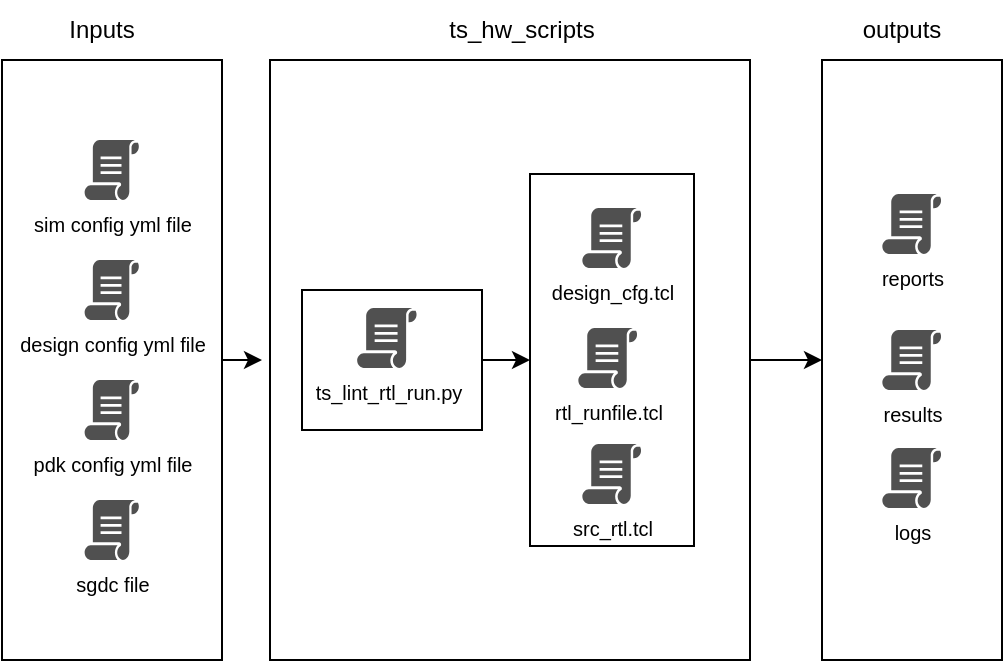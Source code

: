 <mxfile version="20.6.0" type="device" pages="2"><diagram id="jFdhfKbmURFWaf7ixMm8" name="Use Model"><mxGraphModel dx="550" dy="285" grid="1" gridSize="10" guides="1" tooltips="1" connect="1" arrows="1" fold="1" page="1" pageScale="1" pageWidth="583" pageHeight="413" math="0" shadow="0"><root><mxCell id="0"/><mxCell id="1" parent="0"/><mxCell id="jPvFryKgFtjvBiF-Q0ON-2" style="edgeStyle=orthogonalEdgeStyle;rounded=0;orthogonalLoop=1;jettySize=auto;html=1;entryX=0;entryY=0.5;entryDx=0;entryDy=0;" edge="1" parent="1" source="i1ndRk7nxDFs8ZnvUYoM-52" target="RiVzk0aIQjkwZrweAkkW-9"><mxGeometry relative="1" as="geometry"/></mxCell><mxCell id="i1ndRk7nxDFs8ZnvUYoM-52" value="" style="rounded=0;whiteSpace=wrap;html=1;strokeColor=default;" parent="1" vertex="1"><mxGeometry x="174" y="60" width="240" height="300" as="geometry"/></mxCell><mxCell id="hPIhucIcW4nerp2zSTG0-4" value="" style="rounded=0;whiteSpace=wrap;html=1;fontSize=8;" parent="1" vertex="1"><mxGeometry x="304" y="117" width="82" height="186" as="geometry"/></mxCell><mxCell id="iin1sQx0yp8m8cWAbRBi-4" style="edgeStyle=orthogonalEdgeStyle;rounded=0;orthogonalLoop=1;jettySize=auto;html=1;" edge="1" parent="1" source="i1ndRk7nxDFs8ZnvUYoM-46" target="hPIhucIcW4nerp2zSTG0-4"><mxGeometry relative="1" as="geometry"/></mxCell><mxCell id="i1ndRk7nxDFs8ZnvUYoM-46" value="" style="rounded=0;whiteSpace=wrap;html=1;strokeColor=default;" parent="1" vertex="1"><mxGeometry x="190" y="175" width="90" height="70" as="geometry"/></mxCell><mxCell id="BBTPJY4BQzKAeI3ud8km-25" value="ts_lint_rtl_run.py" style="pointerEvents=1;shadow=0;dashed=0;html=1;strokeColor=none;fillColor=#505050;labelPosition=center;verticalLabelPosition=bottom;verticalAlign=top;outlineConnect=0;align=center;shape=mxgraph.office.concepts.script;fontSize=10;" parent="1" vertex="1"><mxGeometry x="217.58" y="184" width="30" height="30" as="geometry"/></mxCell><mxCell id="RiVzk0aIQjkwZrweAkkW-9" value="&lt;p style=&quot;line-height: 140%&quot;&gt;&lt;br style=&quot;font-size: 10px&quot;&gt;&lt;/p&gt;" style="whiteSpace=wrap;html=1;fontSize=10;verticalAlign=top;container=0;" parent="1" vertex="1"><mxGeometry x="450" y="60" width="90" height="300" as="geometry"/></mxCell><mxCell id="RiVzk0aIQjkwZrweAkkW-10" value="reports" style="pointerEvents=1;shadow=0;dashed=0;html=1;strokeColor=none;fillColor=#505050;labelPosition=center;verticalLabelPosition=bottom;verticalAlign=top;outlineConnect=0;align=center;shape=mxgraph.office.concepts.script;fontSize=10;" parent="1" vertex="1"><mxGeometry x="480.172" y="127" width="29.656" height="30" as="geometry"/></mxCell><mxCell id="RiVzk0aIQjkwZrweAkkW-12" value="results" style="pointerEvents=1;shadow=0;dashed=0;html=1;strokeColor=none;fillColor=#505050;labelPosition=center;verticalLabelPosition=bottom;verticalAlign=top;outlineConnect=0;align=center;shape=mxgraph.office.concepts.script;fontSize=10;" parent="1" vertex="1"><mxGeometry x="480.172" y="195" width="29.656" height="30" as="geometry"/></mxCell><mxCell id="i1ndRk7nxDFs8ZnvUYoM-53" style="edgeStyle=orthogonalEdgeStyle;rounded=0;orthogonalLoop=1;jettySize=auto;html=1;entryX=-0.013;entryY=0.501;entryDx=0;entryDy=0;entryPerimeter=0;" parent="1" source="BBTPJY4BQzKAeI3ud8km-9" target="i1ndRk7nxDFs8ZnvUYoM-52" edge="1"><mxGeometry relative="1" as="geometry"/></mxCell><mxCell id="BBTPJY4BQzKAeI3ud8km-9" value="" style="whiteSpace=wrap;html=1;fontSize=10;verticalAlign=top;fontStyle=1;container=0;" parent="1" vertex="1"><mxGeometry x="40" y="60" width="110" height="300" as="geometry"/></mxCell><mxCell id="BBTPJY4BQzKAeI3ud8km-10" value="sim config yml file" style="pointerEvents=1;shadow=0;dashed=0;html=1;strokeColor=none;fillColor=#505050;labelPosition=center;verticalLabelPosition=bottom;verticalAlign=top;outlineConnect=0;align=center;shape=mxgraph.office.concepts.script;fontSize=10;container=0;" parent="1" vertex="1"><mxGeometry x="81.312" y="100" width="27.375" height="30" as="geometry"/></mxCell><mxCell id="FNEqD9VYYEUDo8kAK4yF-1" value="design config yml file" style="pointerEvents=1;shadow=0;dashed=0;html=1;strokeColor=none;fillColor=#505050;labelPosition=center;verticalLabelPosition=bottom;verticalAlign=top;outlineConnect=0;align=center;shape=mxgraph.office.concepts.script;fontSize=10;container=0;" parent="1" vertex="1"><mxGeometry x="81.312" y="160" width="27.375" height="30" as="geometry"/></mxCell><mxCell id="FNEqD9VYYEUDo8kAK4yF-2" value="pdk config yml file" style="pointerEvents=1;shadow=0;dashed=0;html=1;strokeColor=none;fillColor=#505050;labelPosition=center;verticalLabelPosition=bottom;verticalAlign=top;outlineConnect=0;align=center;shape=mxgraph.office.concepts.script;fontSize=10;container=0;" parent="1" vertex="1"><mxGeometry x="81.312" y="220" width="27.375" height="30" as="geometry"/></mxCell><mxCell id="i1ndRk7nxDFs8ZnvUYoM-2" value="sgdc file" style="pointerEvents=1;shadow=0;dashed=0;html=1;strokeColor=none;fillColor=#505050;labelPosition=center;verticalLabelPosition=bottom;verticalAlign=top;outlineConnect=0;align=center;shape=mxgraph.office.concepts.script;fontSize=10;container=0;" parent="1" vertex="1"><mxGeometry x="81.312" y="280" width="27.375" height="30" as="geometry"/></mxCell><mxCell id="i1ndRk7nxDFs8ZnvUYoM-5" style="edgeStyle=orthogonalEdgeStyle;rounded=0;orthogonalLoop=1;jettySize=auto;html=1;exitX=0.5;exitY=1;exitDx=0;exitDy=0;" parent="1" edge="1"><mxGeometry relative="1" as="geometry"><mxPoint x="295" y="350" as="sourcePoint"/><mxPoint x="295" y="350" as="targetPoint"/></mxGeometry></mxCell><mxCell id="i1ndRk7nxDFs8ZnvUYoM-14" style="edgeStyle=orthogonalEdgeStyle;rounded=0;orthogonalLoop=1;jettySize=auto;html=1;exitX=0.5;exitY=1;exitDx=0;exitDy=0;" parent="1" edge="1"><mxGeometry relative="1" as="geometry"><mxPoint x="295" y="350" as="sourcePoint"/><mxPoint x="295" y="350" as="targetPoint"/></mxGeometry></mxCell><mxCell id="i1ndRk7nxDFs8ZnvUYoM-16" value="rtl_runfile.tcl" style="pointerEvents=1;shadow=0;dashed=0;html=1;strokeColor=none;fillColor=#505050;labelPosition=center;verticalLabelPosition=bottom;verticalAlign=top;outlineConnect=0;align=center;shape=mxgraph.office.concepts.script;fontSize=10;" parent="1" vertex="1"><mxGeometry x="328.17" y="194" width="29.66" height="30" as="geometry"/></mxCell><mxCell id="i1ndRk7nxDFs8ZnvUYoM-36" value="design_cfg.tcl" style="pointerEvents=1;shadow=0;dashed=0;html=1;strokeColor=none;fillColor=#505050;labelPosition=center;verticalLabelPosition=bottom;verticalAlign=top;outlineConnect=0;align=center;shape=mxgraph.office.concepts.script;fontSize=10;" parent="1" vertex="1"><mxGeometry x="330.17" y="134" width="29.66" height="30" as="geometry"/></mxCell><mxCell id="i1ndRk7nxDFs8ZnvUYoM-39" value="src_rtl.tcl" style="pointerEvents=1;shadow=0;dashed=0;html=1;strokeColor=none;fillColor=#505050;labelPosition=center;verticalLabelPosition=bottom;verticalAlign=top;outlineConnect=0;align=center;shape=mxgraph.office.concepts.script;fontSize=10;" parent="1" vertex="1"><mxGeometry x="330.17" y="252" width="29.66" height="30" as="geometry"/></mxCell><mxCell id="i1ndRk7nxDFs8ZnvUYoM-58" value="logs" style="pointerEvents=1;shadow=0;dashed=0;html=1;strokeColor=none;fillColor=#505050;labelPosition=center;verticalLabelPosition=bottom;verticalAlign=top;outlineConnect=0;align=center;shape=mxgraph.office.concepts.script;fontSize=10;" parent="1" vertex="1"><mxGeometry x="480.172" y="254" width="29.656" height="30" as="geometry"/></mxCell><mxCell id="i1ndRk7nxDFs8ZnvUYoM-64" value="Inputs" style="text;html=1;strokeColor=none;fillColor=none;align=center;verticalAlign=middle;whiteSpace=wrap;rounded=0;" parent="1" vertex="1"><mxGeometry x="60" y="30" width="60" height="30" as="geometry"/></mxCell><mxCell id="i1ndRk7nxDFs8ZnvUYoM-65" value="ts_hw_scripts" style="text;html=1;strokeColor=none;fillColor=none;align=center;verticalAlign=middle;whiteSpace=wrap;rounded=0;" parent="1" vertex="1"><mxGeometry x="258.79" y="30" width="82.41" height="30" as="geometry"/></mxCell><mxCell id="i1ndRk7nxDFs8ZnvUYoM-66" value="outputs" style="text;html=1;strokeColor=none;fillColor=none;align=center;verticalAlign=middle;whiteSpace=wrap;rounded=0;" parent="1" vertex="1"><mxGeometry x="460" y="30" width="60" height="30" as="geometry"/></mxCell></root></mxGraphModel></diagram><diagram id="jRQ_TAZKrU4aLRM7cTfr" name="Flowchart"><mxGraphModel dx="1704" dy="712" grid="1" gridSize="10" guides="1" tooltips="1" connect="1" arrows="1" fold="1" page="1" pageScale="1" pageWidth="330" pageHeight="630" math="0" shadow="0"><root><mxCell id="aoVJPrAQMIUBjbF8i4gK-0"/><mxCell id="aoVJPrAQMIUBjbF8i4gK-1" parent="aoVJPrAQMIUBjbF8i4gK-0"/><mxCell id="Ie98E4TvQfYDDPQL0pcZ-25" style="edgeStyle=orthogonalEdgeStyle;rounded=0;orthogonalLoop=1;jettySize=auto;html=1;exitX=0.5;exitY=1;exitDx=0;exitDy=0;entryX=0.5;entryY=0;entryDx=0;entryDy=0;endArrow=classic;endFill=1;" parent="aoVJPrAQMIUBjbF8i4gK-1" source="TqE6-Yo0DcinsGAlWGBi-9" target="TqE6-Yo0DcinsGAlWGBi-10" edge="1"><mxGeometry relative="1" as="geometry"/></mxCell><mxCell id="TqE6-Yo0DcinsGAlWGBi-9" value="&lt;pre&gt;&lt;b&gt;&amp;nbsp;ts_pwr_run.py &lt;font color=&quot;#ff0080&quot;&gt;scenario&lt;/font&gt; --runcode &amp;lt;runcode&amp;gt;&lt;/b&gt;&lt;/pre&gt;" style="text;html=1;strokeColor=none;fillColor=none;align=center;verticalAlign=middle;whiteSpace=wrap;rounded=0;fontSize=14;" parent="aoVJPrAQMIUBjbF8i4gK-1" vertex="1"><mxGeometry x="-240" y="30" width="400" height="20" as="geometry"/></mxCell><mxCell id="Ie98E4TvQfYDDPQL0pcZ-10" style="edgeStyle=orthogonalEdgeStyle;rounded=0;orthogonalLoop=1;jettySize=auto;html=1;exitX=1;exitY=0.5;exitDx=0;exitDy=0;entryX=0;entryY=0.5;entryDx=0;entryDy=0;endArrow=classic;endFill=1;" parent="aoVJPrAQMIUBjbF8i4gK-1" source="TqE6-Yo0DcinsGAlWGBi-10" target="Ie98E4TvQfYDDPQL0pcZ-9" edge="1"><mxGeometry relative="1" as="geometry"/></mxCell><mxCell id="Ie98E4TvQfYDDPQL0pcZ-16" style="edgeStyle=orthogonalEdgeStyle;rounded=0;orthogonalLoop=1;jettySize=auto;html=1;exitX=0.5;exitY=1;exitDx=0;exitDy=0;entryX=0.5;entryY=0;entryDx=0;entryDy=0;endArrow=classic;endFill=1;" parent="aoVJPrAQMIUBjbF8i4gK-1" source="TqE6-Yo0DcinsGAlWGBi-10" target="Ie98E4TvQfYDDPQL0pcZ-11" edge="1"><mxGeometry relative="1" as="geometry"/></mxCell><mxCell id="TqE6-Yo0DcinsGAlWGBi-10" value="Run simulation&lt;br&gt;(ts_sim_run.py)" style="rounded=0;whiteSpace=wrap;html=1;fontSize=14;fillColor=#0028FF;fontStyle=1;fontColor=#FFFFFF;labelBorderColor=none;strokeWidth=2;strokeColor=#0D0D0D;" parent="aoVJPrAQMIUBjbF8i4gK-1" vertex="1"><mxGeometry x="-110" y="90" width="140" height="60" as="geometry"/></mxCell><mxCell id="Ie98E4TvQfYDDPQL0pcZ-14" style="edgeStyle=orthogonalEdgeStyle;rounded=0;orthogonalLoop=1;jettySize=auto;html=1;exitX=1;exitY=0.5;exitDx=0;exitDy=0;entryX=0;entryY=0.5;entryDx=0;entryDy=0;endArrow=classic;endFill=1;" parent="aoVJPrAQMIUBjbF8i4gK-1" source="Ie98E4TvQfYDDPQL0pcZ-7" target="TqE6-Yo0DcinsGAlWGBi-10" edge="1"><mxGeometry relative="1" as="geometry"/></mxCell><mxCell id="Ie98E4TvQfYDDPQL0pcZ-7" value="&lt;font color=&quot;#ff0080&quot;&gt;scenario&lt;/font&gt;[target, test]" style="text;html=1;strokeColor=none;fillColor=none;align=center;verticalAlign=middle;whiteSpace=wrap;rounded=0;" parent="aoVJPrAQMIUBjbF8i4gK-1" vertex="1"><mxGeometry x="-260" y="105" width="120" height="30" as="geometry"/></mxCell><mxCell id="Ie98E4TvQfYDDPQL0pcZ-9" value="&lt;font color=&quot;#ff0000&quot;&gt;VCD&lt;/font&gt;" style="text;html=1;strokeColor=none;fillColor=none;align=center;verticalAlign=middle;whiteSpace=wrap;rounded=0;" parent="aoVJPrAQMIUBjbF8i4gK-1" vertex="1"><mxGeometry x="70" y="105" width="40" height="30" as="geometry"/></mxCell><mxCell id="Ie98E4TvQfYDDPQL0pcZ-22" style="edgeStyle=orthogonalEdgeStyle;rounded=0;orthogonalLoop=1;jettySize=auto;html=1;exitX=1;exitY=0.5;exitDx=0;exitDy=0;entryX=0;entryY=0.5;entryDx=0;entryDy=0;endArrow=classic;endFill=1;" parent="aoVJPrAQMIUBjbF8i4gK-1" source="Ie98E4TvQfYDDPQL0pcZ-11" target="Ie98E4TvQfYDDPQL0pcZ-21" edge="1"><mxGeometry relative="1" as="geometry"/></mxCell><mxCell id="Ie98E4TvQfYDDPQL0pcZ-24" style="edgeStyle=orthogonalEdgeStyle;rounded=0;orthogonalLoop=1;jettySize=auto;html=1;exitX=0.5;exitY=1;exitDx=0;exitDy=0;entryX=0.5;entryY=0;entryDx=0;entryDy=0;endArrow=classic;endFill=1;" parent="aoVJPrAQMIUBjbF8i4gK-1" source="Ie98E4TvQfYDDPQL0pcZ-11" target="Ie98E4TvQfYDDPQL0pcZ-23" edge="1"><mxGeometry relative="1" as="geometry"/></mxCell><mxCell id="Ie98E4TvQfYDDPQL0pcZ-11" value="Generate common setup&lt;br&gt;(ts_design_cfg.py)" style="rounded=0;whiteSpace=wrap;html=1;fontSize=14;fillColor=#0028FF;fontStyle=1;fontColor=#FFFFFF;labelBorderColor=none;strokeWidth=2;strokeColor=#0D0D0D;" parent="aoVJPrAQMIUBjbF8i4gK-1" vertex="1"><mxGeometry x="-110" y="180" width="140" height="60" as="geometry"/></mxCell><mxCell id="Ie98E4TvQfYDDPQL0pcZ-19" style="edgeStyle=orthogonalEdgeStyle;rounded=0;orthogonalLoop=1;jettySize=auto;html=1;exitX=1;exitY=0.5;exitDx=0;exitDy=0;entryX=0;entryY=0.5;entryDx=0;entryDy=0;endArrow=classic;endFill=1;" parent="aoVJPrAQMIUBjbF8i4gK-1" source="Ie98E4TvQfYDDPQL0pcZ-18" target="Ie98E4TvQfYDDPQL0pcZ-11" edge="1"><mxGeometry relative="1" as="geometry"/></mxCell><mxCell id="Ie98E4TvQfYDDPQL0pcZ-18" value="design config&lt;br&gt;pdk config" style="text;html=1;strokeColor=none;fillColor=none;align=center;verticalAlign=middle;whiteSpace=wrap;rounded=0;" parent="aoVJPrAQMIUBjbF8i4gK-1" vertex="1"><mxGeometry x="-220" y="195" width="80" height="30" as="geometry"/></mxCell><mxCell id="Ie98E4TvQfYDDPQL0pcZ-21" value="&lt;font color=&quot;#031cff&quot;&gt;common setup TCL&lt;/font&gt;" style="text;html=1;strokeColor=none;fillColor=none;align=center;verticalAlign=middle;whiteSpace=wrap;rounded=0;fontColor=#000000;" parent="aoVJPrAQMIUBjbF8i4gK-1" vertex="1"><mxGeometry x="70" y="195" width="110" height="30" as="geometry"/></mxCell><mxCell id="Ie98E4TvQfYDDPQL0pcZ-28" style="edgeStyle=orthogonalEdgeStyle;rounded=0;orthogonalLoop=1;jettySize=auto;html=1;exitX=1;exitY=0.5;exitDx=0;exitDy=0;entryX=0;entryY=0.5;entryDx=0;entryDy=0;endArrow=classic;endFill=1;" parent="aoVJPrAQMIUBjbF8i4gK-1" source="Ie98E4TvQfYDDPQL0pcZ-23" target="Ie98E4TvQfYDDPQL0pcZ-26" edge="1"><mxGeometry relative="1" as="geometry"/></mxCell><mxCell id="Ie98E4TvQfYDDPQL0pcZ-32" style="edgeStyle=orthogonalEdgeStyle;rounded=0;orthogonalLoop=1;jettySize=auto;html=1;exitX=0.5;exitY=1;exitDx=0;exitDy=0;entryX=0.5;entryY=0;entryDx=0;entryDy=0;endArrow=classic;endFill=1;" parent="aoVJPrAQMIUBjbF8i4gK-1" source="Ie98E4TvQfYDDPQL0pcZ-23" target="Ie98E4TvQfYDDPQL0pcZ-31" edge="1"><mxGeometry relative="1" as="geometry"/></mxCell><mxCell id="Ie98E4TvQfYDDPQL0pcZ-23" value="Generate power setup" style="rounded=0;whiteSpace=wrap;html=1;fontSize=14;fillColor=#0028FF;fontStyle=1;fontColor=#FFFFFF;labelBorderColor=none;strokeWidth=2;strokeColor=#0D0D0D;" parent="aoVJPrAQMIUBjbF8i4gK-1" vertex="1"><mxGeometry x="-110" y="270" width="140" height="60" as="geometry"/></mxCell><mxCell id="Ie98E4TvQfYDDPQL0pcZ-26" value="&lt;font color=&quot;#21a321&quot;&gt;power setup TCL&lt;/font&gt;" style="text;html=1;strokeColor=none;fillColor=none;align=center;verticalAlign=middle;whiteSpace=wrap;rounded=0;" parent="aoVJPrAQMIUBjbF8i4gK-1" vertex="1"><mxGeometry x="70" y="285" width="110" height="30" as="geometry"/></mxCell><mxCell id="Ie98E4TvQfYDDPQL0pcZ-30" style="edgeStyle=orthogonalEdgeStyle;rounded=0;orthogonalLoop=1;jettySize=auto;html=1;exitX=1;exitY=0.5;exitDx=0;exitDy=0;entryX=0;entryY=0.5;entryDx=0;entryDy=0;endArrow=classic;endFill=1;" parent="aoVJPrAQMIUBjbF8i4gK-1" source="Ie98E4TvQfYDDPQL0pcZ-29" target="Ie98E4TvQfYDDPQL0pcZ-23" edge="1"><mxGeometry relative="1" as="geometry"/></mxCell><mxCell id="Ie98E4TvQfYDDPQL0pcZ-29" value="netlist&lt;br&gt;&lt;font color=&quot;#ff0000&quot;&gt;VCD&lt;/font&gt;&lt;br&gt;SDC&lt;br&gt;SPEF" style="text;html=1;strokeColor=none;fillColor=none;align=center;verticalAlign=middle;whiteSpace=wrap;rounded=0;" parent="aoVJPrAQMIUBjbF8i4gK-1" vertex="1"><mxGeometry x="-190" y="267.5" width="50" height="65" as="geometry"/></mxCell><mxCell id="Ie98E4TvQfYDDPQL0pcZ-36" style="edgeStyle=orthogonalEdgeStyle;rounded=0;orthogonalLoop=1;jettySize=auto;html=1;exitX=1;exitY=0.5;exitDx=0;exitDy=0;entryX=0;entryY=0.5;entryDx=0;entryDy=0;fontColor=#FF0080;endArrow=classic;endFill=1;" parent="aoVJPrAQMIUBjbF8i4gK-1" source="Ie98E4TvQfYDDPQL0pcZ-31" target="Ie98E4TvQfYDDPQL0pcZ-35" edge="1"><mxGeometry relative="1" as="geometry"/></mxCell><mxCell id="Ie98E4TvQfYDDPQL0pcZ-37" style="edgeStyle=orthogonalEdgeStyle;rounded=0;orthogonalLoop=1;jettySize=auto;html=1;exitX=0.5;exitY=1;exitDx=0;exitDy=0;fontColor=#FF0080;endArrow=classic;endFill=1;" parent="aoVJPrAQMIUBjbF8i4gK-1" source="Ie98E4TvQfYDDPQL0pcZ-31" edge="1"><mxGeometry relative="1" as="geometry"><mxPoint x="-40" y="70" as="targetPoint"/><Array as="points"><mxPoint x="-40" y="440"/><mxPoint x="-270" y="440"/><mxPoint x="-270" y="70"/></Array></mxGeometry></mxCell><mxCell id="Ie98E4TvQfYDDPQL0pcZ-39" value="&lt;font color=&quot;#000000&quot;&gt;Any scenario other to run?&lt;/font&gt;" style="edgeLabel;html=1;align=center;verticalAlign=middle;resizable=0;points=[];fontColor=#FF0080;" parent="Ie98E4TvQfYDDPQL0pcZ-37" vertex="1" connectable="0"><mxGeometry x="-0.901" relative="1" as="geometry"><mxPoint x="-78" as="offset"/></mxGeometry></mxCell><mxCell id="Ie98E4TvQfYDDPQL0pcZ-38" value="&lt;font color=&quot;#000000&quot;&gt;End, or open FSDB in Verdi&lt;/font&gt;" style="edgeStyle=orthogonalEdgeStyle;rounded=0;orthogonalLoop=1;jettySize=auto;html=1;exitX=0.5;exitY=1;exitDx=0;exitDy=0;fontColor=#FF0080;endArrow=classic;endFill=1;" parent="aoVJPrAQMIUBjbF8i4gK-1" source="Ie98E4TvQfYDDPQL0pcZ-31" edge="1"><mxGeometry relative="1" as="geometry"><mxPoint x="-40" y="500" as="targetPoint"/><mxPoint as="offset"/></mxGeometry></mxCell><mxCell id="Ie98E4TvQfYDDPQL0pcZ-31" value="Run power analysis&lt;br&gt;(PrimeTime)" style="rounded=0;whiteSpace=wrap;html=1;fontSize=14;fillColor=#0028FF;fontStyle=1;fontColor=#FFFFFF;labelBorderColor=none;strokeWidth=2;strokeColor=#0D0D0D;" parent="aoVJPrAQMIUBjbF8i4gK-1" vertex="1"><mxGeometry x="-110" y="360" width="140" height="60" as="geometry"/></mxCell><mxCell id="Ie98E4TvQfYDDPQL0pcZ-34" style="edgeStyle=orthogonalEdgeStyle;rounded=0;orthogonalLoop=1;jettySize=auto;html=1;exitX=1;exitY=0.5;exitDx=0;exitDy=0;entryX=0;entryY=0.5;entryDx=0;entryDy=0;fontColor=#FF0080;endArrow=classic;endFill=1;" parent="aoVJPrAQMIUBjbF8i4gK-1" source="Ie98E4TvQfYDDPQL0pcZ-33" target="Ie98E4TvQfYDDPQL0pcZ-31" edge="1"><mxGeometry relative="1" as="geometry"/></mxCell><mxCell id="Ie98E4TvQfYDDPQL0pcZ-33" value="&lt;font color=&quot;#031cff&quot;&gt;common setup TCL&lt;br&gt;&lt;/font&gt;&lt;font color=&quot;#21a321&quot;&gt;power setup TCL&lt;/font&gt;&lt;br&gt;run script TCL" style="text;html=1;strokeColor=none;fillColor=none;align=center;verticalAlign=middle;whiteSpace=wrap;rounded=0;" parent="aoVJPrAQMIUBjbF8i4gK-1" vertex="1"><mxGeometry x="-250" y="357.5" width="110" height="65" as="geometry"/></mxCell><mxCell id="Ie98E4TvQfYDDPQL0pcZ-35" value="reports&lt;br&gt;results&lt;br&gt;FSDB&lt;br&gt;logs" style="text;html=1;strokeColor=none;fillColor=none;align=center;verticalAlign=middle;whiteSpace=wrap;rounded=0;" parent="aoVJPrAQMIUBjbF8i4gK-1" vertex="1"><mxGeometry x="70" y="357.5" width="50" height="65" as="geometry"/></mxCell><mxCell id="uXD7r-B8hHqUPVBwYGm_-0" value="&amp;nbsp; &amp;nbsp;FLOW&amp;nbsp; &amp;nbsp;" style="endArrow=none;dashed=1;html=1;dashPattern=1 3;strokeWidth=2;rounded=0;fontStyle=1" parent="aoVJPrAQMIUBjbF8i4gK-1" edge="1"><mxGeometry x="-0.833" width="50" height="50" relative="1" as="geometry"><mxPoint x="200" y="60" as="sourcePoint"/><mxPoint x="-280" y="60" as="targetPoint"/><mxPoint as="offset"/></mxGeometry></mxCell><mxCell id="uXD7r-B8hHqUPVBwYGm_-1" value="" style="endArrow=none;dashed=1;html=1;dashPattern=1 3;strokeWidth=2;rounded=0;" parent="aoVJPrAQMIUBjbF8i4gK-1" edge="1"><mxGeometry width="50" height="50" relative="1" as="geometry"><mxPoint x="200" y="60" as="sourcePoint"/><mxPoint x="200" y="470" as="targetPoint"/></mxGeometry></mxCell><mxCell id="uXD7r-B8hHqUPVBwYGm_-2" value="" style="endArrow=none;dashed=1;html=1;dashPattern=1 3;strokeWidth=2;rounded=0;" parent="aoVJPrAQMIUBjbF8i4gK-1" edge="1"><mxGeometry width="50" height="50" relative="1" as="geometry"><mxPoint x="200" y="470" as="sourcePoint"/><mxPoint x="-280" y="470" as="targetPoint"/></mxGeometry></mxCell><mxCell id="uXD7r-B8hHqUPVBwYGm_-3" value="" style="endArrow=none;dashed=1;html=1;dashPattern=1 3;strokeWidth=2;rounded=0;" parent="aoVJPrAQMIUBjbF8i4gK-1" edge="1"><mxGeometry width="50" height="50" relative="1" as="geometry"><mxPoint x="-280" y="470" as="sourcePoint"/><mxPoint x="-280" y="60" as="targetPoint"/></mxGeometry></mxCell></root></mxGraphModel></diagram></mxfile>